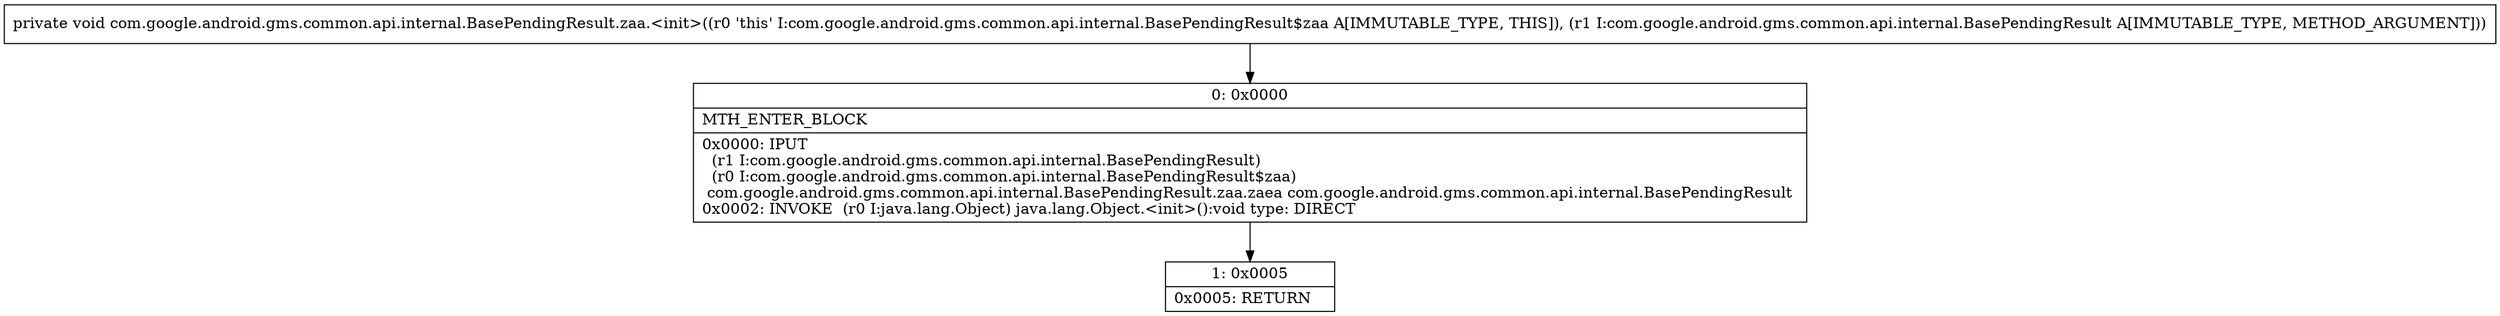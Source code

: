 digraph "CFG forcom.google.android.gms.common.api.internal.BasePendingResult.zaa.\<init\>(Lcom\/google\/android\/gms\/common\/api\/internal\/BasePendingResult;)V" {
Node_0 [shape=record,label="{0\:\ 0x0000|MTH_ENTER_BLOCK\l|0x0000: IPUT  \l  (r1 I:com.google.android.gms.common.api.internal.BasePendingResult)\l  (r0 I:com.google.android.gms.common.api.internal.BasePendingResult$zaa)\l com.google.android.gms.common.api.internal.BasePendingResult.zaa.zaea com.google.android.gms.common.api.internal.BasePendingResult \l0x0002: INVOKE  (r0 I:java.lang.Object) java.lang.Object.\<init\>():void type: DIRECT \l}"];
Node_1 [shape=record,label="{1\:\ 0x0005|0x0005: RETURN   \l}"];
MethodNode[shape=record,label="{private void com.google.android.gms.common.api.internal.BasePendingResult.zaa.\<init\>((r0 'this' I:com.google.android.gms.common.api.internal.BasePendingResult$zaa A[IMMUTABLE_TYPE, THIS]), (r1 I:com.google.android.gms.common.api.internal.BasePendingResult A[IMMUTABLE_TYPE, METHOD_ARGUMENT])) }"];
MethodNode -> Node_0;
Node_0 -> Node_1;
}

